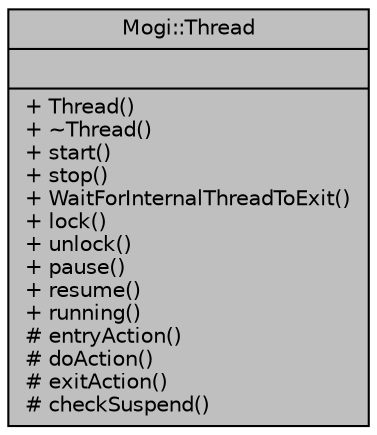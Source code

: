 digraph "Mogi::Thread"
{
  edge [fontname="Helvetica",fontsize="10",labelfontname="Helvetica",labelfontsize="10"];
  node [fontname="Helvetica",fontsize="10",shape=record];
  Node1 [label="{Mogi::Thread\n||+ Thread()\l+ ~Thread()\l+ start()\l+ stop()\l+ WaitForInternalThreadToExit()\l+ lock()\l+ unlock()\l+ pause()\l+ resume()\l+ running()\l# entryAction()\l# doAction()\l# exitAction()\l# checkSuspend()\l}",height=0.2,width=0.4,color="black", fillcolor="grey75", style="filled", fontcolor="black"];
}

